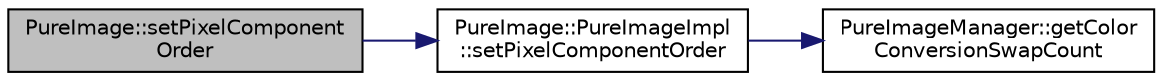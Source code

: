 digraph "PureImage::setPixelComponentOrder"
{
 // LATEX_PDF_SIZE
  edge [fontname="Helvetica",fontsize="10",labelfontname="Helvetica",labelfontsize="10"];
  node [fontname="Helvetica",fontsize="10",shape=record];
  rankdir="LR";
  Node1 [label="PureImage::setPixelComponent\lOrder",height=0.2,width=0.4,color="black", fillcolor="grey75", style="filled", fontcolor="black",tooltip="Transforms the color component order of the image to the given color component order."];
  Node1 -> Node2 [color="midnightblue",fontsize="10",style="solid",fontname="Helvetica"];
  Node2 [label="PureImage::PureImageImpl\l::setPixelComponentOrder",height=0.2,width=0.4,color="black", fillcolor="white", style="filled",URL="$class_pure_image_1_1_pure_image_impl.html#a30d771c3ce1362fc5c14dde2289939ed",tooltip=" "];
  Node2 -> Node3 [color="midnightblue",fontsize="10",style="solid",fontname="Helvetica"];
  Node3 [label="PureImageManager::getColor\lConversionSwapCount",height=0.2,width=0.4,color="black", fillcolor="white", style="filled",URL="$class_pure_image_manager.html#a23cce974a8350cb491d8cd6eb68cba08",tooltip="Calculates the number of swaps needed from the given color component order to the other."];
}
